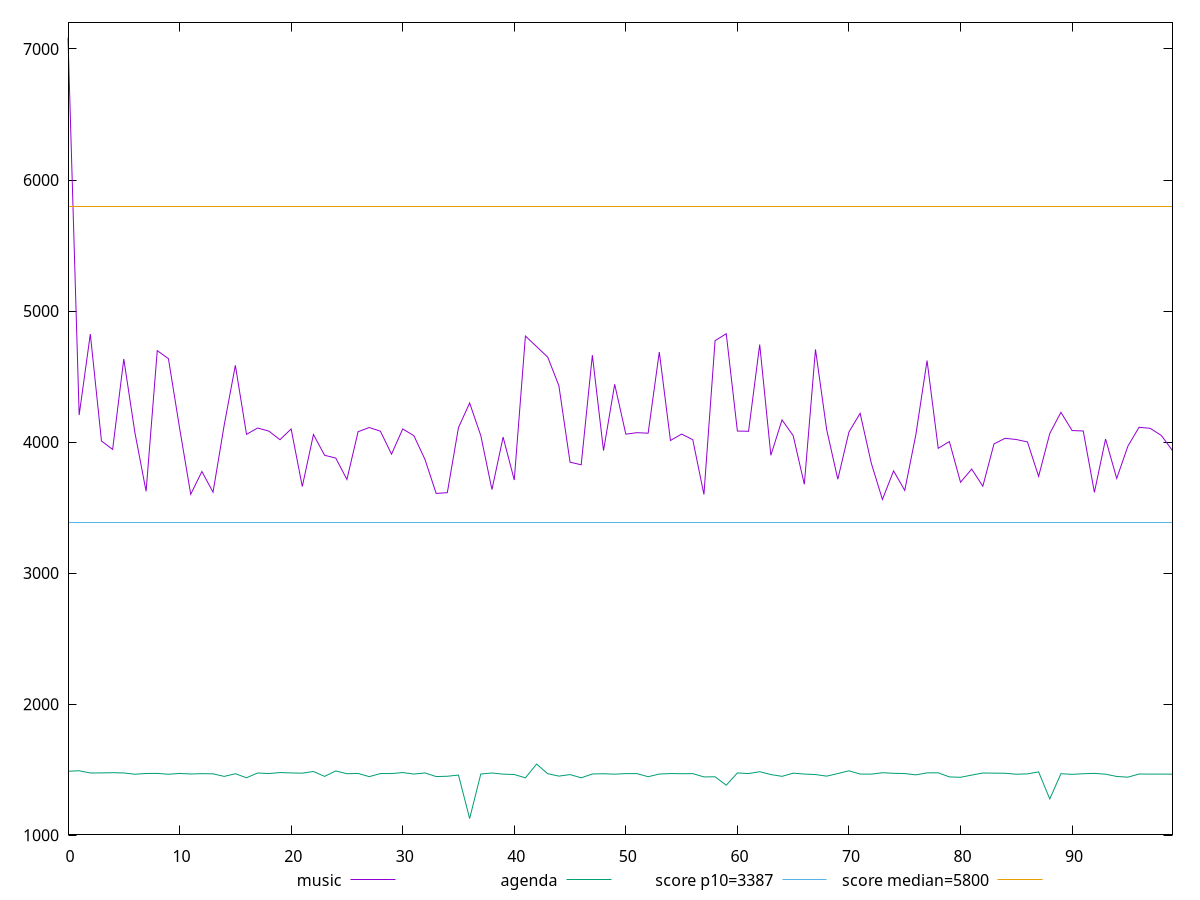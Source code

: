 reset

$music <<EOF
0 7084.466700466528
1 4206.176729178471
2 4824.238373128699
3 4008.64940515929
4 3943.6967491356077
5 4633.676912042902
6 4070.299707239856
7 3624.122826421436
8 4697.573510653768
9 4636.976952116553
10 4108.028553167396
11 3601.31305319051
12 3775.3580367377026
13 3617.2646726289922
14 4129.340123568781
15 4585.695470240389
16 4059.0209475470415
17 4107.21379147801
18 4083.844519117705
19 4018.0298254735753
20 4100.137974879268
21 3660.7588746738556
22 4057.8584594434815
23 3899.0378661768655
24 3877.896434280786
25 3714.5323651326166
26 4078.880517898008
27 4111.063855246324
28 4082.8742111464426
29 3907.87237952328
30 4099.960082099127
31 4049.038356066825
32 3866.779751488225
33 3607.937913718059
34 3613.9572879720627
35 4110.971986351109
36 4298.124864347332
37 4049.460983285335
38 3637.3164017338104
39 4038.0844157447036
40 3710.371555610126
41 4809.103572940263
42 4728.738299482994
43 4647.909691105366
44 4429.803510235108
45 3846.4590347504227
46 3826.743142570179
47 4663.196589576773
48 3935.069167842487
49 4441.019476078536
50 4060.492110314268
51 4071.627138367653
52 4067.7653043909922
53 4687.380849559779
54 4012.079595875799
55 4061.042484205552
56 4018.391539265358
57 3600.050847620736
58 4774.01459593902
59 4826.814483918451
60 4084.0948886061
61 4082.2976468783045
62 4744.284505906475
63 3899.1311750215605
64 4169.1840566026085
65 4049.2342559162307
66 3677.6892331018084
67 4707.140676935283
68 4095.7488546420836
69 3716.3328857851457
70 4077.0918094377075
71 4219.6076280193065
72 3839.5440157001776
73 3561.999491271329
74 3780.057578976215
75 3631.1718021130227
76 4058.2143927502357
77 4622.3774758304635
78 3952.5083319628593
79 4003.6857363089894
80 3693.3094935367135
81 3793.995980567225
82 3662.906517427553
83 3986.4298882572043
84 4028.700644917635
85 4019.527949382863
86 4000.833178863443
87 3738.1713142040226
88 4065.375609742788
89 4227.175420266353
90 4087.9289702199594
91 4084.5781908062972
92 3616.2116103065127
93 4023.074642315526
94 3722.3640804544166
95 3968.5233412285565
96 4112.909546504249
97 4105.001914236398
98 4050.28101337994
99 3934.666129534996
EOF

$agenda <<EOF
0 1487.8770000000002
1 1491.4308
2 1474.521
3 1475.097
4 1476.708
5 1474.7777999999998
6 1465.116
7 1470.6777000000002
8 1471.3014
9 1464.933
10 1471.2264
11 1466.8074
12 1469.5466999999999
13 1468.0263
14 1448.5566000000001
15 1468.9925999999998
16 1438.095
17 1474.6019999999999
18 1470.0456000000001
19 1477.8120000000001
20 1474.9974
21 1473.06
22 1485.966
23 1448.6345999999999
24 1490.3613
25 1468.9470000000001
26 1471.215
27 1446.7332000000001
28 1469.9919
29 1470.0713999999998
30 1477.7531999999999
31 1466.4680999999998
32 1474.9461
33 1447.317
34 1449.5493
35 1458.6651000000002
36 1127.04926036583
37 1466.7918
38 1474.4514
39 1465.7583
40 1462.785
41 1437.5549999999998
42 1542.4296803188322
43 1468.9283999999998
44 1450.6236
45 1462.416
46 1437.708
47 1466.982
48 1468.6824
49 1465.5612
50 1469.8899000000001
51 1469.451
52 1446.1592999999998
53 1466.4642000000001
54 1470.279
55 1469.0279999999998
56 1469.5974
57 1444.5780000000002
58 1445.4569999999999
59 1381.1844556685633
60 1474.9553999999998
61 1469.9370000000001
62 1484.1870000000001
63 1462.5359999999998
64 1449.0240000000001
65 1473.1380000000001
66 1466.421
67 1462.5309000000002
68 1450.4574000000002
69 1470.1833000000001
70 1491.111
71 1466.3718000000001
72 1465.8333
73 1476.6119999999999
74 1471.9731
75 1470.0942
76 1460.253
77 1475.421
78 1475.9901
79 1444.5759
80 1441.5312
81 1458.4776000000002
82 1474.3617
83 1473.3378
84 1472.4954
85 1465.1129999999998
86 1467.7803
87 1482.7128
88 1276.2490722316734
89 1469.3235
90 1464
91 1468.8696
92 1471.6536
93 1465.323
94 1448.0693999999999
95 1442.6172
96 1466.3729999999998
97 1466.232
98 1466.0639999999999
99 1465.4189999999999
EOF

set key outside below
set xrange [0:99]
set yrange [1007.900911563816:7203.615049268542]
set trange [1007.900911563816:7203.615049268542]
set terminal svg size 640, 520 enhanced background rgb 'white'
set output "reports/report_00031_2021-02-24T23-18-18.084Z/speed-index/comparison/line/0_vs_1.svg"

plot $music title "music" with line, \
     $agenda title "agenda" with line, \
     3387 title "score p10=3387", \
     5800 title "score median=5800"

reset

